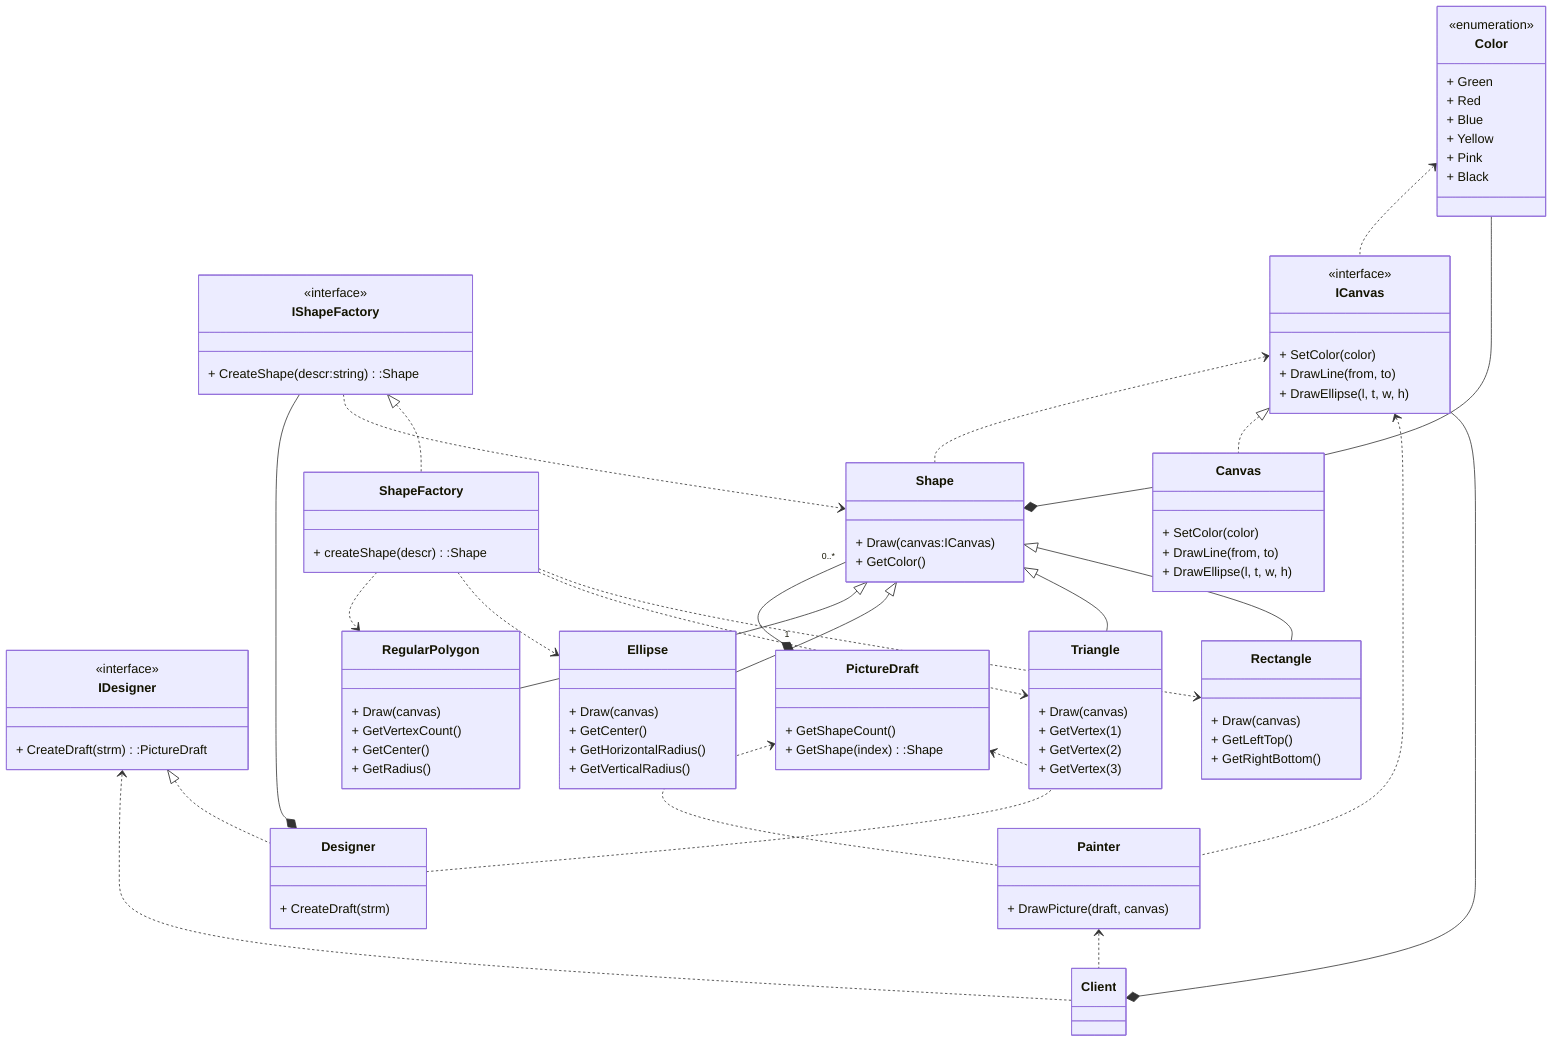 classDiagram
    class IShapeFactory {
        <<interface>>
        + CreateShape(descr:string):Shape
    }

    class IDesigner {
        <<interface>>
        + CreateDraft(strm):PictureDraft
    }

    class Designer {
        + CreateDraft(strm)
    }

    class PictureDraft {
        + GetShapeCount()
        + GetShape(index):Shape
    }

    class Shape {
        + Draw(canvas:ICanvas)
        + GetColor()
    }

    class Rectangle {
        + Draw(canvas)
        + GetLeftTop()
        + GetRightBottom()
    }

    class Triangle {
        + Draw(canvas)
        + GetVertex(1)
        + GetVertex(2)
        + GetVertex(3)
    }

    class Ellipse {
        + Draw(canvas)
        + GetCenter()
        + GetHorizontalRadius()
        + GetVerticalRadius()
    }

    class RegularPolygon {
        + Draw(canvas)
        + GetVertexCount()
        + GetCenter()
        + GetRadius()
    }

    class Canvas {
        + SetColor(color)
        + DrawLine(from, to)
        + DrawEllipse(l, t, w, h)
    }

    class ICanvas {
        <<interface>>
        + SetColor(color)
        + DrawLine(from, to)
        + DrawEllipse(l, t, w, h)
    }

    class Client

    class Painter {
        + DrawPicture(draft, canvas)
    }

    class Color {
        <<enumeration>>
        + Green
        + Red
        + Blue
        + Yellow
        + Pink
        + Black
    }

    class ShapeFactory {
        + createShape(descr):Shape
    }

    IShapeFactory <|.. ShapeFactory 
    ShapeFactory ..> Rectangle
    ShapeFactory ..> Triangle
    ShapeFactory ..> Ellipse
    ShapeFactory ..> RegularPolygon
    IShapeFactory ..> Shape
    Shape <|-- Rectangle 
    Shape <|-- Triangle
    Shape <|-- Ellipse
    Shape <|-- RegularPolygon
    Color --* Shape 
    Shape "0..*" --* "1" PictureDraft
    PictureDraft <.. Designer 
    PictureDraft <.. Painter
    IShapeFactory --* Designer
    IDesigner <|.. Designer
    ICanvas --* Client
    Color <.. ICanvas
    IDesigner <.. Client 
    Painter <.. Client
    ICanvas <.. Painter
    ICanvas <|.. Canvas
    ICanvas <.. Shape